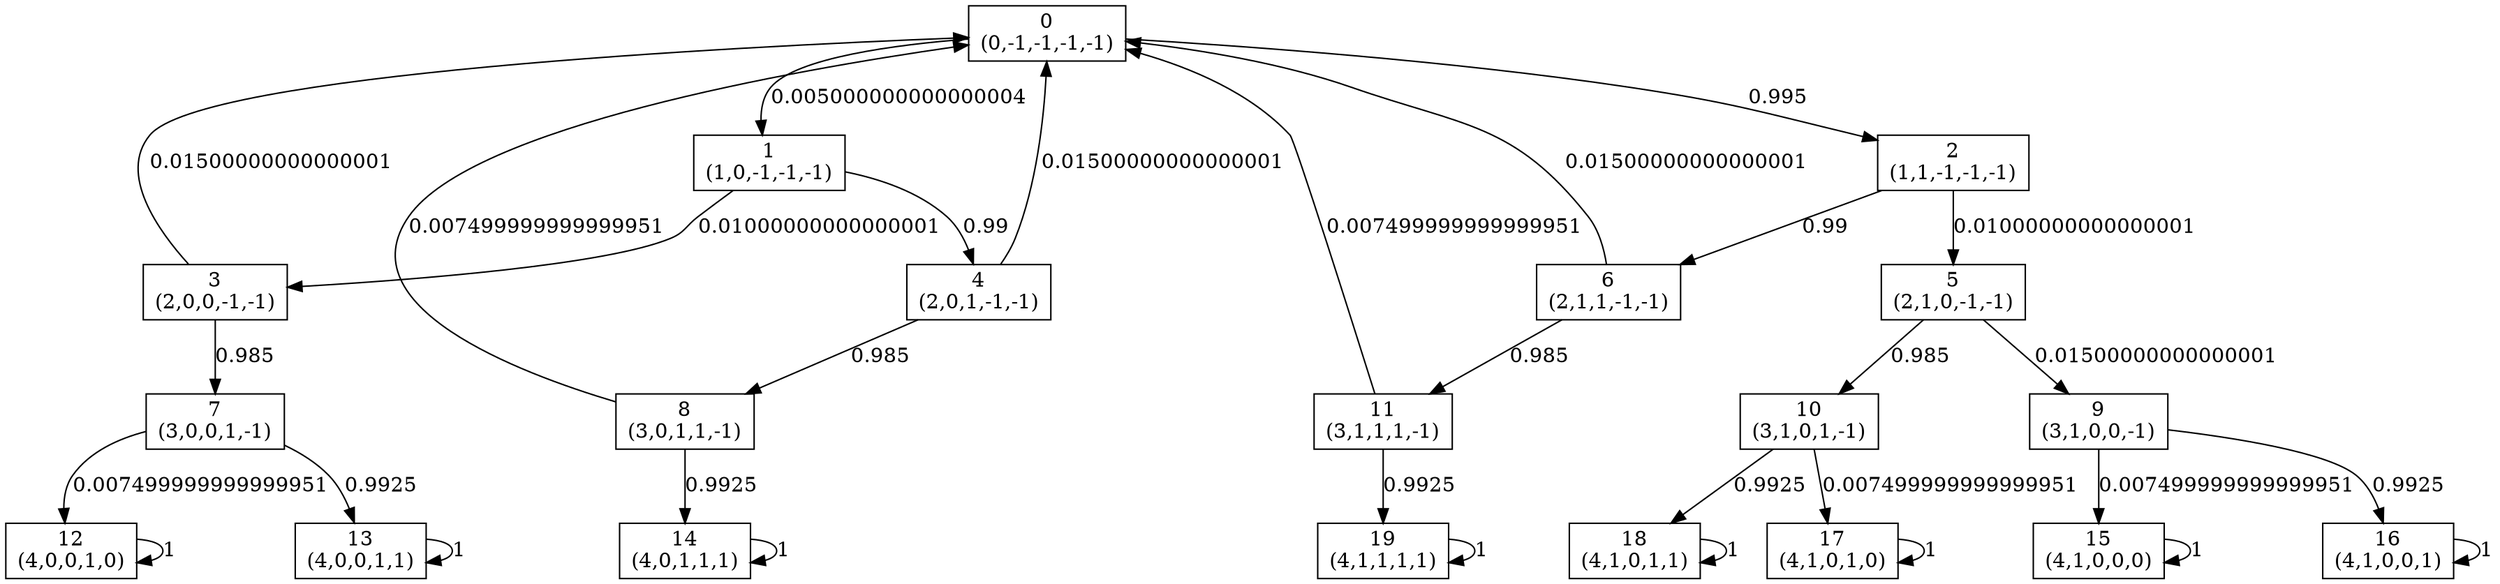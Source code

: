 digraph P {
node [shape=box];
0 -> 1 [ label="0.005000000000000004" ];
0 -> 2 [ label="0.995" ];
1 -> 3 [ label="0.01000000000000001" ];
1 -> 4 [ label="0.99" ];
2 -> 5 [ label="0.01000000000000001" ];
2 -> 6 [ label="0.99" ];
3 -> 0 [ label="0.01500000000000001" ];
3 -> 7 [ label="0.985" ];
4 -> 0 [ label="0.01500000000000001" ];
4 -> 8 [ label="0.985" ];
5 -> 9 [ label="0.01500000000000001" ];
5 -> 10 [ label="0.985" ];
6 -> 0 [ label="0.01500000000000001" ];
6 -> 11 [ label="0.985" ];
7 -> 12 [ label="0.007499999999999951" ];
7 -> 13 [ label="0.9925" ];
8 -> 0 [ label="0.007499999999999951" ];
8 -> 14 [ label="0.9925" ];
9 -> 15 [ label="0.007499999999999951" ];
9 -> 16 [ label="0.9925" ];
10 -> 17 [ label="0.007499999999999951" ];
10 -> 18 [ label="0.9925" ];
11 -> 0 [ label="0.007499999999999951" ];
11 -> 19 [ label="0.9925" ];
12 -> 12 [ label="1" ];
13 -> 13 [ label="1" ];
14 -> 14 [ label="1" ];
15 -> 15 [ label="1" ];
16 -> 16 [ label="1" ];
17 -> 17 [ label="1" ];
18 -> 18 [ label="1" ];
19 -> 19 [ label="1" ];
0 [label="0\n(0,-1,-1,-1,-1)"];
1 [label="1\n(1,0,-1,-1,-1)"];
2 [label="2\n(1,1,-1,-1,-1)"];
3 [label="3\n(2,0,0,-1,-1)"];
4 [label="4\n(2,0,1,-1,-1)"];
5 [label="5\n(2,1,0,-1,-1)"];
6 [label="6\n(2,1,1,-1,-1)"];
7 [label="7\n(3,0,0,1,-1)"];
8 [label="8\n(3,0,1,1,-1)"];
9 [label="9\n(3,1,0,0,-1)"];
10 [label="10\n(3,1,0,1,-1)"];
11 [label="11\n(3,1,1,1,-1)"];
12 [label="12\n(4,0,0,1,0)"];
13 [label="13\n(4,0,0,1,1)"];
14 [label="14\n(4,0,1,1,1)"];
15 [label="15\n(4,1,0,0,0)"];
16 [label="16\n(4,1,0,0,1)"];
17 [label="17\n(4,1,0,1,0)"];
18 [label="18\n(4,1,0,1,1)"];
19 [label="19\n(4,1,1,1,1)"];
}
